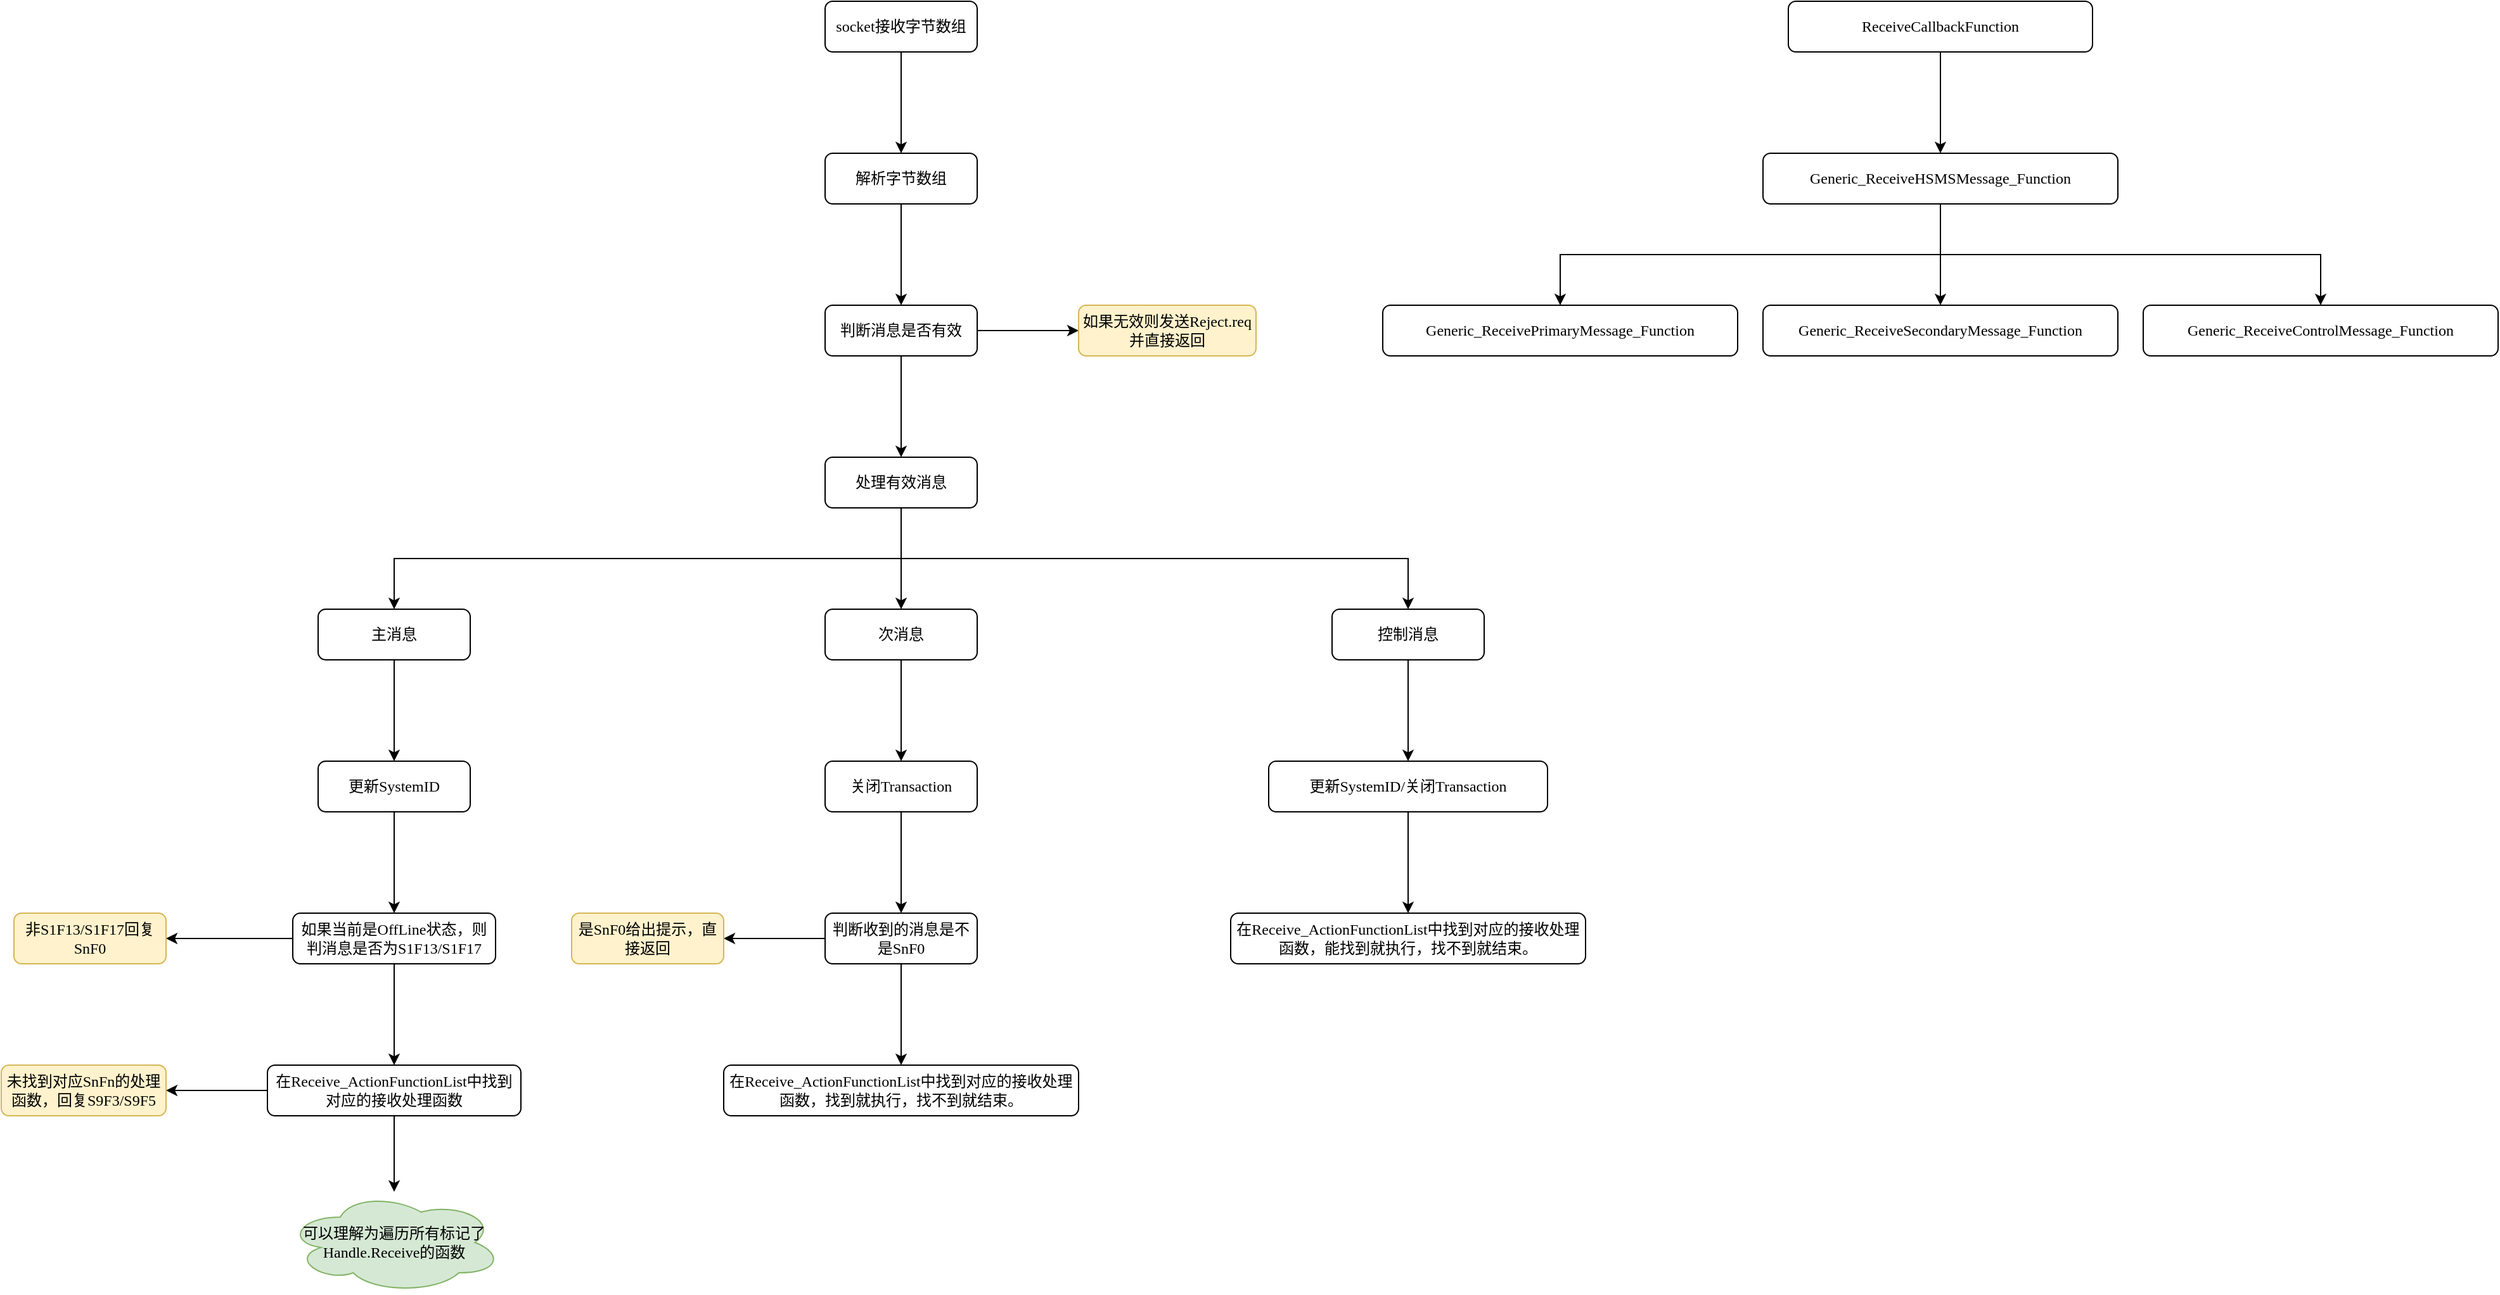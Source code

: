 <mxfile>
    <diagram name="第 1 页" id="Ra7ZKa6CIQ58tCsG8z9o">
        <mxGraphModel dx="722" dy="801" grid="1" gridSize="10" guides="1" tooltips="1" connect="1" arrows="1" fold="1" page="0" pageScale="1" pageWidth="827" pageHeight="1169" math="0" shadow="0">
            <root>
                <mxCell id="0"/>
                <mxCell id="1" parent="0"/>
                <mxCell id="mSORvB1VTS_9hqJ9OGle-3" value="" style="edgeStyle=orthogonalEdgeStyle;rounded=0;orthogonalLoop=1;jettySize=auto;html=1;" parent="1" source="mSORvB1VTS_9hqJ9OGle-1" target="mSORvB1VTS_9hqJ9OGle-2" edge="1">
                    <mxGeometry relative="1" as="geometry"/>
                </mxCell>
                <mxCell id="mSORvB1VTS_9hqJ9OGle-1" value="socket接收字节数组" style="rounded=1;whiteSpace=wrap;html=1;fontFamily=Comic Sans MS;" parent="1" vertex="1">
                    <mxGeometry x="360" y="40" width="120" height="40" as="geometry"/>
                </mxCell>
                <mxCell id="mSORvB1VTS_9hqJ9OGle-8" value="" style="edgeStyle=orthogonalEdgeStyle;rounded=0;orthogonalLoop=1;jettySize=auto;html=1;" parent="1" source="mSORvB1VTS_9hqJ9OGle-2" target="mSORvB1VTS_9hqJ9OGle-7" edge="1">
                    <mxGeometry relative="1" as="geometry"/>
                </mxCell>
                <mxCell id="mSORvB1VTS_9hqJ9OGle-2" value="解析字节数组" style="rounded=1;whiteSpace=wrap;html=1;fontFamily=Comic Sans MS;" parent="1" vertex="1">
                    <mxGeometry x="360" y="160" width="120" height="40" as="geometry"/>
                </mxCell>
                <mxCell id="mSORvB1VTS_9hqJ9OGle-6" value="" style="edgeStyle=orthogonalEdgeStyle;rounded=0;orthogonalLoop=1;jettySize=auto;html=1;" parent="1" source="mSORvB1VTS_9hqJ9OGle-4" target="mSORvB1VTS_9hqJ9OGle-5" edge="1">
                    <mxGeometry relative="1" as="geometry"/>
                </mxCell>
                <mxCell id="mSORvB1VTS_9hqJ9OGle-4" value="ReceiveCallbackFunction" style="rounded=1;whiteSpace=wrap;html=1;fontFamily=Comic Sans MS;" parent="1" vertex="1">
                    <mxGeometry x="1120" y="40" width="240" height="40" as="geometry"/>
                </mxCell>
                <mxCell id="mSORvB1VTS_9hqJ9OGle-21" value="" style="edgeStyle=orthogonalEdgeStyle;rounded=0;orthogonalLoop=1;jettySize=auto;html=1;exitX=0.5;exitY=1;exitDx=0;exitDy=0;" parent="1" source="mSORvB1VTS_9hqJ9OGle-5" target="mSORvB1VTS_9hqJ9OGle-20" edge="1">
                    <mxGeometry relative="1" as="geometry"/>
                </mxCell>
                <mxCell id="mSORvB1VTS_9hqJ9OGle-24" style="edgeStyle=orthogonalEdgeStyle;rounded=0;orthogonalLoop=1;jettySize=auto;html=1;" parent="1" source="mSORvB1VTS_9hqJ9OGle-5" target="mSORvB1VTS_9hqJ9OGle-22" edge="1">
                    <mxGeometry relative="1" as="geometry"/>
                </mxCell>
                <mxCell id="mSORvB1VTS_9hqJ9OGle-25" style="edgeStyle=orthogonalEdgeStyle;rounded=0;orthogonalLoop=1;jettySize=auto;html=1;exitX=0.5;exitY=1;exitDx=0;exitDy=0;" parent="1" source="mSORvB1VTS_9hqJ9OGle-5" target="mSORvB1VTS_9hqJ9OGle-23" edge="1">
                    <mxGeometry relative="1" as="geometry"/>
                </mxCell>
                <mxCell id="mSORvB1VTS_9hqJ9OGle-5" value="Generic_ReceiveHSMSMessage_Function" style="rounded=1;whiteSpace=wrap;html=1;fontFamily=Comic Sans MS;" parent="1" vertex="1">
                    <mxGeometry x="1100" y="160" width="280" height="40" as="geometry"/>
                </mxCell>
                <mxCell id="mSORvB1VTS_9hqJ9OGle-10" value="" style="edgeStyle=orthogonalEdgeStyle;rounded=0;orthogonalLoop=1;jettySize=auto;html=1;" parent="1" source="mSORvB1VTS_9hqJ9OGle-7" target="mSORvB1VTS_9hqJ9OGle-9" edge="1">
                    <mxGeometry relative="1" as="geometry"/>
                </mxCell>
                <mxCell id="mSORvB1VTS_9hqJ9OGle-12" value="" style="edgeStyle=orthogonalEdgeStyle;rounded=0;orthogonalLoop=1;jettySize=auto;html=1;" parent="1" source="mSORvB1VTS_9hqJ9OGle-7" target="mSORvB1VTS_9hqJ9OGle-11" edge="1">
                    <mxGeometry relative="1" as="geometry"/>
                </mxCell>
                <mxCell id="mSORvB1VTS_9hqJ9OGle-7" value="判断消息是否有效" style="rounded=1;whiteSpace=wrap;html=1;fontFamily=Comic Sans MS;" parent="1" vertex="1">
                    <mxGeometry x="360" y="280" width="120" height="40" as="geometry"/>
                </mxCell>
                <mxCell id="mSORvB1VTS_9hqJ9OGle-9" value="如果无效则发送Reject.req并直接返回" style="rounded=1;whiteSpace=wrap;html=1;fontFamily=Comic Sans MS;fillColor=#fff2cc;strokeColor=#d6b656;" parent="1" vertex="1">
                    <mxGeometry x="560" y="280" width="140" height="40" as="geometry"/>
                </mxCell>
                <mxCell id="mSORvB1VTS_9hqJ9OGle-14" value="" style="edgeStyle=orthogonalEdgeStyle;rounded=0;orthogonalLoop=1;jettySize=auto;html=1;exitX=0.5;exitY=1;exitDx=0;exitDy=0;" parent="1" source="mSORvB1VTS_9hqJ9OGle-11" target="mSORvB1VTS_9hqJ9OGle-13" edge="1">
                    <mxGeometry relative="1" as="geometry"/>
                </mxCell>
                <mxCell id="mSORvB1VTS_9hqJ9OGle-18" style="edgeStyle=orthogonalEdgeStyle;rounded=0;orthogonalLoop=1;jettySize=auto;html=1;exitX=0.5;exitY=1;exitDx=0;exitDy=0;entryX=0.5;entryY=0;entryDx=0;entryDy=0;" parent="1" source="mSORvB1VTS_9hqJ9OGle-11" target="mSORvB1VTS_9hqJ9OGle-15" edge="1">
                    <mxGeometry relative="1" as="geometry"/>
                </mxCell>
                <mxCell id="mSORvB1VTS_9hqJ9OGle-19" style="edgeStyle=orthogonalEdgeStyle;rounded=0;orthogonalLoop=1;jettySize=auto;html=1;exitX=0.5;exitY=1;exitDx=0;exitDy=0;" parent="1" source="mSORvB1VTS_9hqJ9OGle-11" target="mSORvB1VTS_9hqJ9OGle-16" edge="1">
                    <mxGeometry relative="1" as="geometry"/>
                </mxCell>
                <mxCell id="mSORvB1VTS_9hqJ9OGle-11" value="处理有效消息" style="rounded=1;whiteSpace=wrap;html=1;fontFamily=Comic Sans MS;" parent="1" vertex="1">
                    <mxGeometry x="360" y="400" width="120" height="40" as="geometry"/>
                </mxCell>
                <mxCell id="mSORvB1VTS_9hqJ9OGle-27" value="" style="edgeStyle=orthogonalEdgeStyle;rounded=0;orthogonalLoop=1;jettySize=auto;html=1;" parent="1" source="mSORvB1VTS_9hqJ9OGle-13" target="mSORvB1VTS_9hqJ9OGle-26" edge="1">
                    <mxGeometry relative="1" as="geometry"/>
                </mxCell>
                <mxCell id="mSORvB1VTS_9hqJ9OGle-13" value="主消息" style="rounded=1;whiteSpace=wrap;html=1;fontFamily=Comic Sans MS;" parent="1" vertex="1">
                    <mxGeometry x="-40" y="520" width="120" height="40" as="geometry"/>
                </mxCell>
                <mxCell id="mSORvB1VTS_9hqJ9OGle-42" value="" style="edgeStyle=orthogonalEdgeStyle;rounded=0;orthogonalLoop=1;jettySize=auto;html=1;" parent="1" source="mSORvB1VTS_9hqJ9OGle-15" target="mSORvB1VTS_9hqJ9OGle-41" edge="1">
                    <mxGeometry relative="1" as="geometry"/>
                </mxCell>
                <mxCell id="mSORvB1VTS_9hqJ9OGle-15" value="次消息" style="rounded=1;whiteSpace=wrap;html=1;fontFamily=Comic Sans MS;" parent="1" vertex="1">
                    <mxGeometry x="360" y="520" width="120" height="40" as="geometry"/>
                </mxCell>
                <mxCell id="mSORvB1VTS_9hqJ9OGle-63" value="" style="edgeStyle=orthogonalEdgeStyle;rounded=0;orthogonalLoop=1;jettySize=auto;html=1;" parent="1" source="mSORvB1VTS_9hqJ9OGle-16" target="mSORvB1VTS_9hqJ9OGle-62" edge="1">
                    <mxGeometry relative="1" as="geometry"/>
                </mxCell>
                <mxCell id="mSORvB1VTS_9hqJ9OGle-16" value="控制消息" style="rounded=1;whiteSpace=wrap;html=1;fontFamily=Comic Sans MS;" parent="1" vertex="1">
                    <mxGeometry x="760" y="520" width="120" height="40" as="geometry"/>
                </mxCell>
                <mxCell id="mSORvB1VTS_9hqJ9OGle-20" value="Generic_ReceivePrimaryMessage_Function" style="rounded=1;whiteSpace=wrap;html=1;fontFamily=Comic Sans MS;" parent="1" vertex="1">
                    <mxGeometry x="800" y="280" width="280" height="40" as="geometry"/>
                </mxCell>
                <mxCell id="mSORvB1VTS_9hqJ9OGle-22" value="Generic_ReceiveSecondaryMessage_Function" style="rounded=1;whiteSpace=wrap;html=1;fontFamily=Comic Sans MS;" parent="1" vertex="1">
                    <mxGeometry x="1100" y="280" width="280" height="40" as="geometry"/>
                </mxCell>
                <mxCell id="mSORvB1VTS_9hqJ9OGle-23" value="Generic_ReceiveControlMessage_Function" style="rounded=1;whiteSpace=wrap;html=1;fontFamily=Comic Sans MS;" parent="1" vertex="1">
                    <mxGeometry x="1400" y="280" width="280" height="40" as="geometry"/>
                </mxCell>
                <mxCell id="mSORvB1VTS_9hqJ9OGle-29" value="" style="edgeStyle=orthogonalEdgeStyle;rounded=0;orthogonalLoop=1;jettySize=auto;html=1;" parent="1" source="mSORvB1VTS_9hqJ9OGle-26" target="mSORvB1VTS_9hqJ9OGle-28" edge="1">
                    <mxGeometry relative="1" as="geometry"/>
                </mxCell>
                <mxCell id="mSORvB1VTS_9hqJ9OGle-26" value="更新SystemID" style="rounded=1;whiteSpace=wrap;html=1;fontFamily=Comic Sans MS;" parent="1" vertex="1">
                    <mxGeometry x="-40" y="640" width="120" height="40" as="geometry"/>
                </mxCell>
                <mxCell id="mSORvB1VTS_9hqJ9OGle-31" value="" style="edgeStyle=orthogonalEdgeStyle;rounded=0;orthogonalLoop=1;jettySize=auto;html=1;" parent="1" source="mSORvB1VTS_9hqJ9OGle-28" target="mSORvB1VTS_9hqJ9OGle-30" edge="1">
                    <mxGeometry relative="1" as="geometry"/>
                </mxCell>
                <mxCell id="mSORvB1VTS_9hqJ9OGle-33" value="" style="edgeStyle=orthogonalEdgeStyle;rounded=0;orthogonalLoop=1;jettySize=auto;html=1;" parent="1" source="mSORvB1VTS_9hqJ9OGle-28" target="mSORvB1VTS_9hqJ9OGle-32" edge="1">
                    <mxGeometry relative="1" as="geometry"/>
                </mxCell>
                <mxCell id="mSORvB1VTS_9hqJ9OGle-28" value="如果当前是OffLine状态，则判消息是否为S1F13/S1F17" style="rounded=1;whiteSpace=wrap;html=1;fontFamily=Comic Sans MS;" parent="1" vertex="1">
                    <mxGeometry x="-60" y="760" width="160" height="40" as="geometry"/>
                </mxCell>
                <mxCell id="mSORvB1VTS_9hqJ9OGle-30" value="非S1F13/S1F17回复SnF0" style="rounded=1;whiteSpace=wrap;html=1;fontFamily=Comic Sans MS;fillColor=#fff2cc;strokeColor=#d6b656;" parent="1" vertex="1">
                    <mxGeometry x="-280" y="760" width="120" height="40" as="geometry"/>
                </mxCell>
                <mxCell id="mSORvB1VTS_9hqJ9OGle-39" value="" style="edgeStyle=orthogonalEdgeStyle;rounded=0;orthogonalLoop=1;jettySize=auto;html=1;" parent="1" source="mSORvB1VTS_9hqJ9OGle-32" target="mSORvB1VTS_9hqJ9OGle-38" edge="1">
                    <mxGeometry relative="1" as="geometry"/>
                </mxCell>
                <mxCell id="mSORvB1VTS_9hqJ9OGle-40" style="edgeStyle=orthogonalEdgeStyle;rounded=0;orthogonalLoop=1;jettySize=auto;html=1;exitX=0;exitY=0.5;exitDx=0;exitDy=0;" parent="1" source="mSORvB1VTS_9hqJ9OGle-32" target="mSORvB1VTS_9hqJ9OGle-34" edge="1">
                    <mxGeometry relative="1" as="geometry"/>
                </mxCell>
                <mxCell id="mSORvB1VTS_9hqJ9OGle-32" value="在Receive_ActionFunctionList中找到对应的接收处理函数" style="rounded=1;whiteSpace=wrap;html=1;fontFamily=Comic Sans MS;" parent="1" vertex="1">
                    <mxGeometry x="-80" y="880" width="200" height="40" as="geometry"/>
                </mxCell>
                <mxCell id="mSORvB1VTS_9hqJ9OGle-34" value="未找到对应SnFn的处理函数，回复S9F3/S9F5" style="rounded=1;whiteSpace=wrap;html=1;fontFamily=Comic Sans MS;fillColor=#fff2cc;strokeColor=#d6b656;" parent="1" vertex="1">
                    <mxGeometry x="-290" y="880" width="130" height="40" as="geometry"/>
                </mxCell>
                <mxCell id="mSORvB1VTS_9hqJ9OGle-38" value="可以理解为遍历所有标记了Handle.Receive的函数" style="ellipse;shape=cloud;whiteSpace=wrap;html=1;fontFamily=Comic Sans MS;rounded=1;fillColor=#d5e8d4;strokeColor=#82b366;" parent="1" vertex="1">
                    <mxGeometry x="-65" y="980" width="170" height="80" as="geometry"/>
                </mxCell>
                <mxCell id="mSORvB1VTS_9hqJ9OGle-44" value="" style="edgeStyle=orthogonalEdgeStyle;rounded=0;orthogonalLoop=1;jettySize=auto;html=1;" parent="1" source="mSORvB1VTS_9hqJ9OGle-41" target="mSORvB1VTS_9hqJ9OGle-43" edge="1">
                    <mxGeometry relative="1" as="geometry"/>
                </mxCell>
                <mxCell id="mSORvB1VTS_9hqJ9OGle-41" value="关闭Transaction" style="rounded=1;whiteSpace=wrap;html=1;fontFamily=Comic Sans MS;" parent="1" vertex="1">
                    <mxGeometry x="360" y="640" width="120" height="40" as="geometry"/>
                </mxCell>
                <mxCell id="mSORvB1VTS_9hqJ9OGle-46" value="" style="edgeStyle=orthogonalEdgeStyle;rounded=0;orthogonalLoop=1;jettySize=auto;html=1;" parent="1" source="mSORvB1VTS_9hqJ9OGle-43" target="mSORvB1VTS_9hqJ9OGle-45" edge="1">
                    <mxGeometry relative="1" as="geometry"/>
                </mxCell>
                <mxCell id="mSORvB1VTS_9hqJ9OGle-54" style="edgeStyle=orthogonalEdgeStyle;rounded=0;orthogonalLoop=1;jettySize=auto;html=1;" parent="1" source="mSORvB1VTS_9hqJ9OGle-43" target="mSORvB1VTS_9hqJ9OGle-47" edge="1">
                    <mxGeometry relative="1" as="geometry"/>
                </mxCell>
                <mxCell id="mSORvB1VTS_9hqJ9OGle-43" value="判断收到的消息是不是SnF0" style="rounded=1;whiteSpace=wrap;html=1;fontFamily=Comic Sans MS;" parent="1" vertex="1">
                    <mxGeometry x="360" y="760" width="120" height="40" as="geometry"/>
                </mxCell>
                <mxCell id="mSORvB1VTS_9hqJ9OGle-45" value="在Receive_ActionFunctionList中找到对应的接收处理函数，找到就执行，找不到就结束。" style="rounded=1;whiteSpace=wrap;html=1;fontFamily=Comic Sans MS;" parent="1" vertex="1">
                    <mxGeometry x="280" y="880" width="280" height="40" as="geometry"/>
                </mxCell>
                <mxCell id="mSORvB1VTS_9hqJ9OGle-47" value="是SnF0给出提示，直接返回" style="rounded=1;whiteSpace=wrap;html=1;fontFamily=Comic Sans MS;fillColor=#fff2cc;strokeColor=#d6b656;" parent="1" vertex="1">
                    <mxGeometry x="160" y="760" width="120" height="40" as="geometry"/>
                </mxCell>
                <mxCell id="mSORvB1VTS_9hqJ9OGle-52" value="在Receive_ActionFunctionList中找到对应的接收处理函数，能找到就执行，找不到就结束。" style="rounded=1;whiteSpace=wrap;html=1;fontFamily=Comic Sans MS;" parent="1" vertex="1">
                    <mxGeometry x="680" y="760" width="280" height="40" as="geometry"/>
                </mxCell>
                <mxCell id="mSORvB1VTS_9hqJ9OGle-64" value="" style="edgeStyle=orthogonalEdgeStyle;rounded=0;orthogonalLoop=1;jettySize=auto;html=1;" parent="1" source="mSORvB1VTS_9hqJ9OGle-62" target="mSORvB1VTS_9hqJ9OGle-52" edge="1">
                    <mxGeometry relative="1" as="geometry"/>
                </mxCell>
                <mxCell id="mSORvB1VTS_9hqJ9OGle-62" value="更新SystemID/关闭Transaction" style="rounded=1;whiteSpace=wrap;html=1;fontFamily=Comic Sans MS;" parent="1" vertex="1">
                    <mxGeometry x="710" y="640" width="220" height="40" as="geometry"/>
                </mxCell>
            </root>
        </mxGraphModel>
    </diagram>
</mxfile>